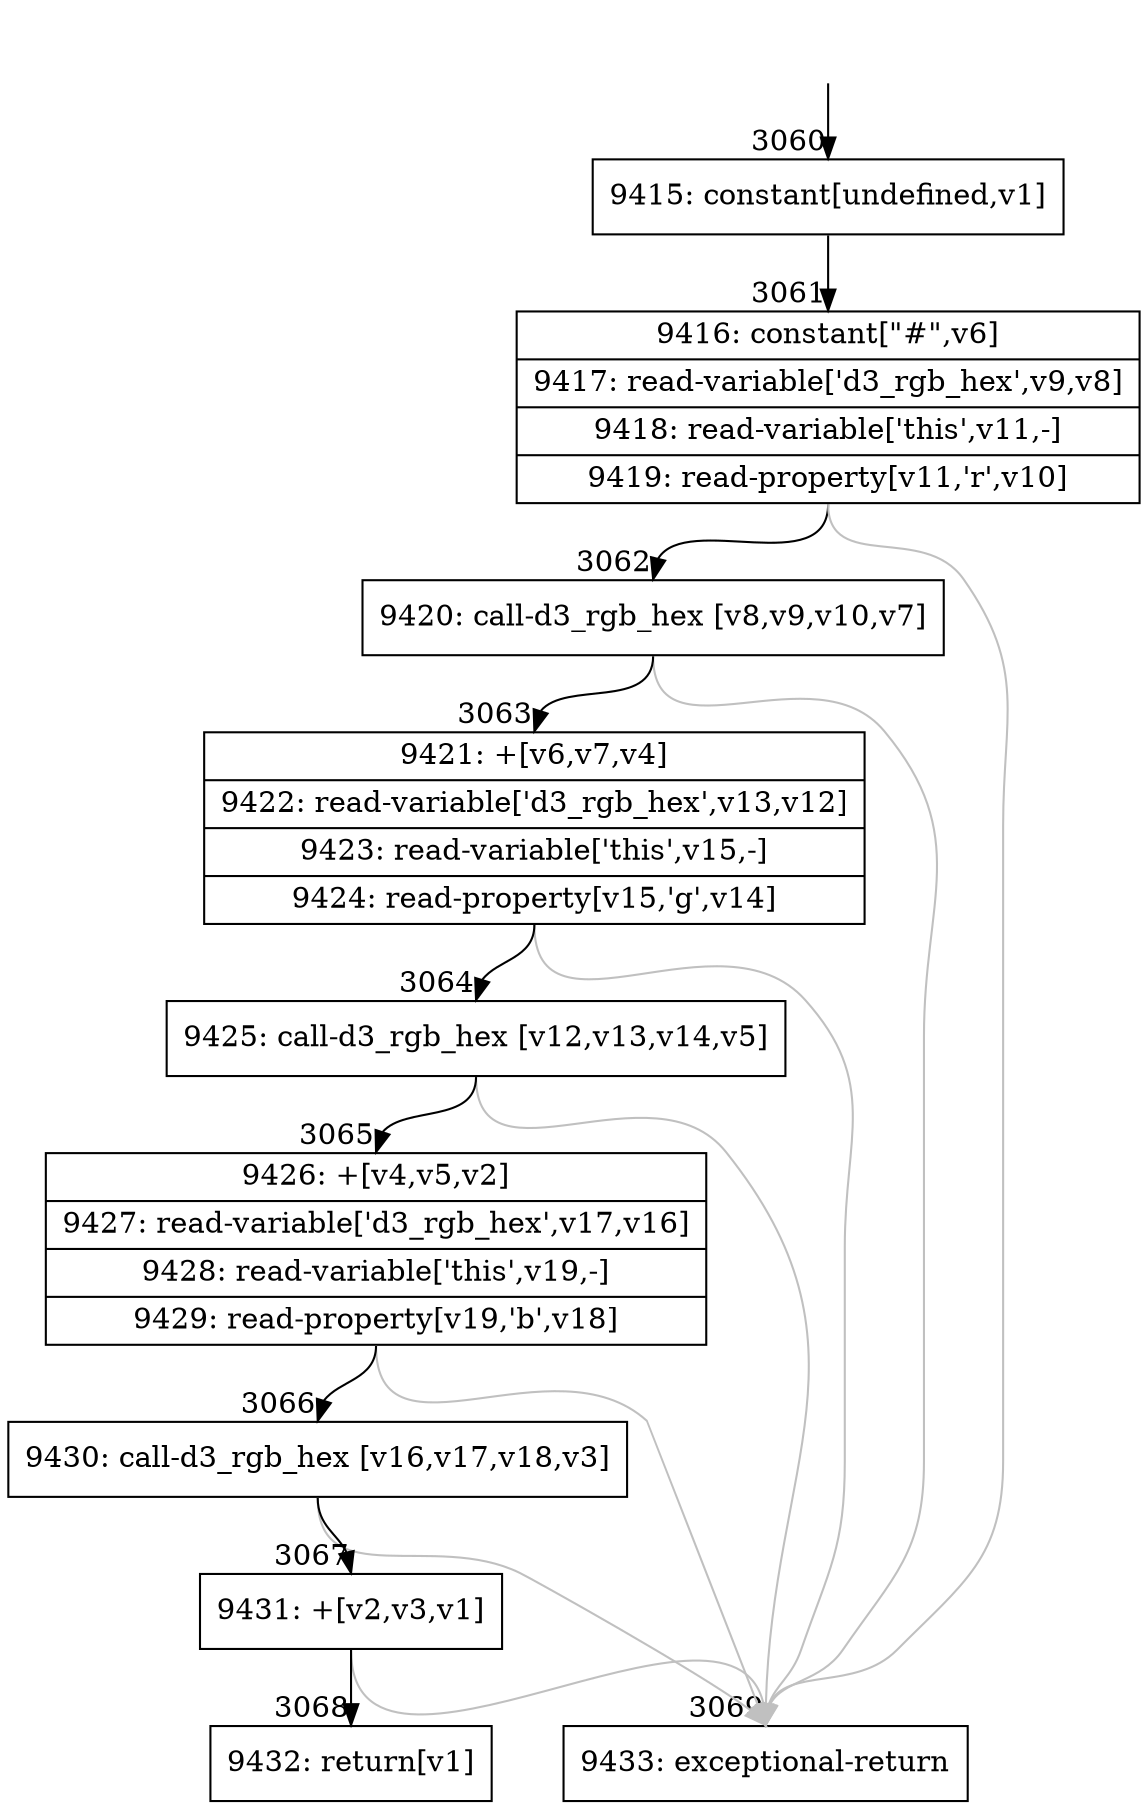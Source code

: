 digraph {
rankdir="TD"
BB_entry288[shape=none,label=""];
BB_entry288 -> BB3060 [tailport=s, headport=n, headlabel="    3060"]
BB3060 [shape=record label="{9415: constant[undefined,v1]}" ] 
BB3060 -> BB3061 [tailport=s, headport=n, headlabel="      3061"]
BB3061 [shape=record label="{9416: constant[\"#\",v6]|9417: read-variable['d3_rgb_hex',v9,v8]|9418: read-variable['this',v11,-]|9419: read-property[v11,'r',v10]}" ] 
BB3061 -> BB3062 [tailport=s, headport=n, headlabel="      3062"]
BB3061 -> BB3069 [tailport=s, headport=n, color=gray, headlabel="      3069"]
BB3062 [shape=record label="{9420: call-d3_rgb_hex [v8,v9,v10,v7]}" ] 
BB3062 -> BB3063 [tailport=s, headport=n, headlabel="      3063"]
BB3062 -> BB3069 [tailport=s, headport=n, color=gray]
BB3063 [shape=record label="{9421: +[v6,v7,v4]|9422: read-variable['d3_rgb_hex',v13,v12]|9423: read-variable['this',v15,-]|9424: read-property[v15,'g',v14]}" ] 
BB3063 -> BB3064 [tailport=s, headport=n, headlabel="      3064"]
BB3063 -> BB3069 [tailport=s, headport=n, color=gray]
BB3064 [shape=record label="{9425: call-d3_rgb_hex [v12,v13,v14,v5]}" ] 
BB3064 -> BB3065 [tailport=s, headport=n, headlabel="      3065"]
BB3064 -> BB3069 [tailport=s, headport=n, color=gray]
BB3065 [shape=record label="{9426: +[v4,v5,v2]|9427: read-variable['d3_rgb_hex',v17,v16]|9428: read-variable['this',v19,-]|9429: read-property[v19,'b',v18]}" ] 
BB3065 -> BB3066 [tailport=s, headport=n, headlabel="      3066"]
BB3065 -> BB3069 [tailport=s, headport=n, color=gray]
BB3066 [shape=record label="{9430: call-d3_rgb_hex [v16,v17,v18,v3]}" ] 
BB3066 -> BB3067 [tailport=s, headport=n, headlabel="      3067"]
BB3066 -> BB3069 [tailport=s, headport=n, color=gray]
BB3067 [shape=record label="{9431: +[v2,v3,v1]}" ] 
BB3067 -> BB3068 [tailport=s, headport=n, headlabel="      3068"]
BB3067 -> BB3069 [tailport=s, headport=n, color=gray]
BB3068 [shape=record label="{9432: return[v1]}" ] 
BB3069 [shape=record label="{9433: exceptional-return}" ] 
//#$~ 1696
}
